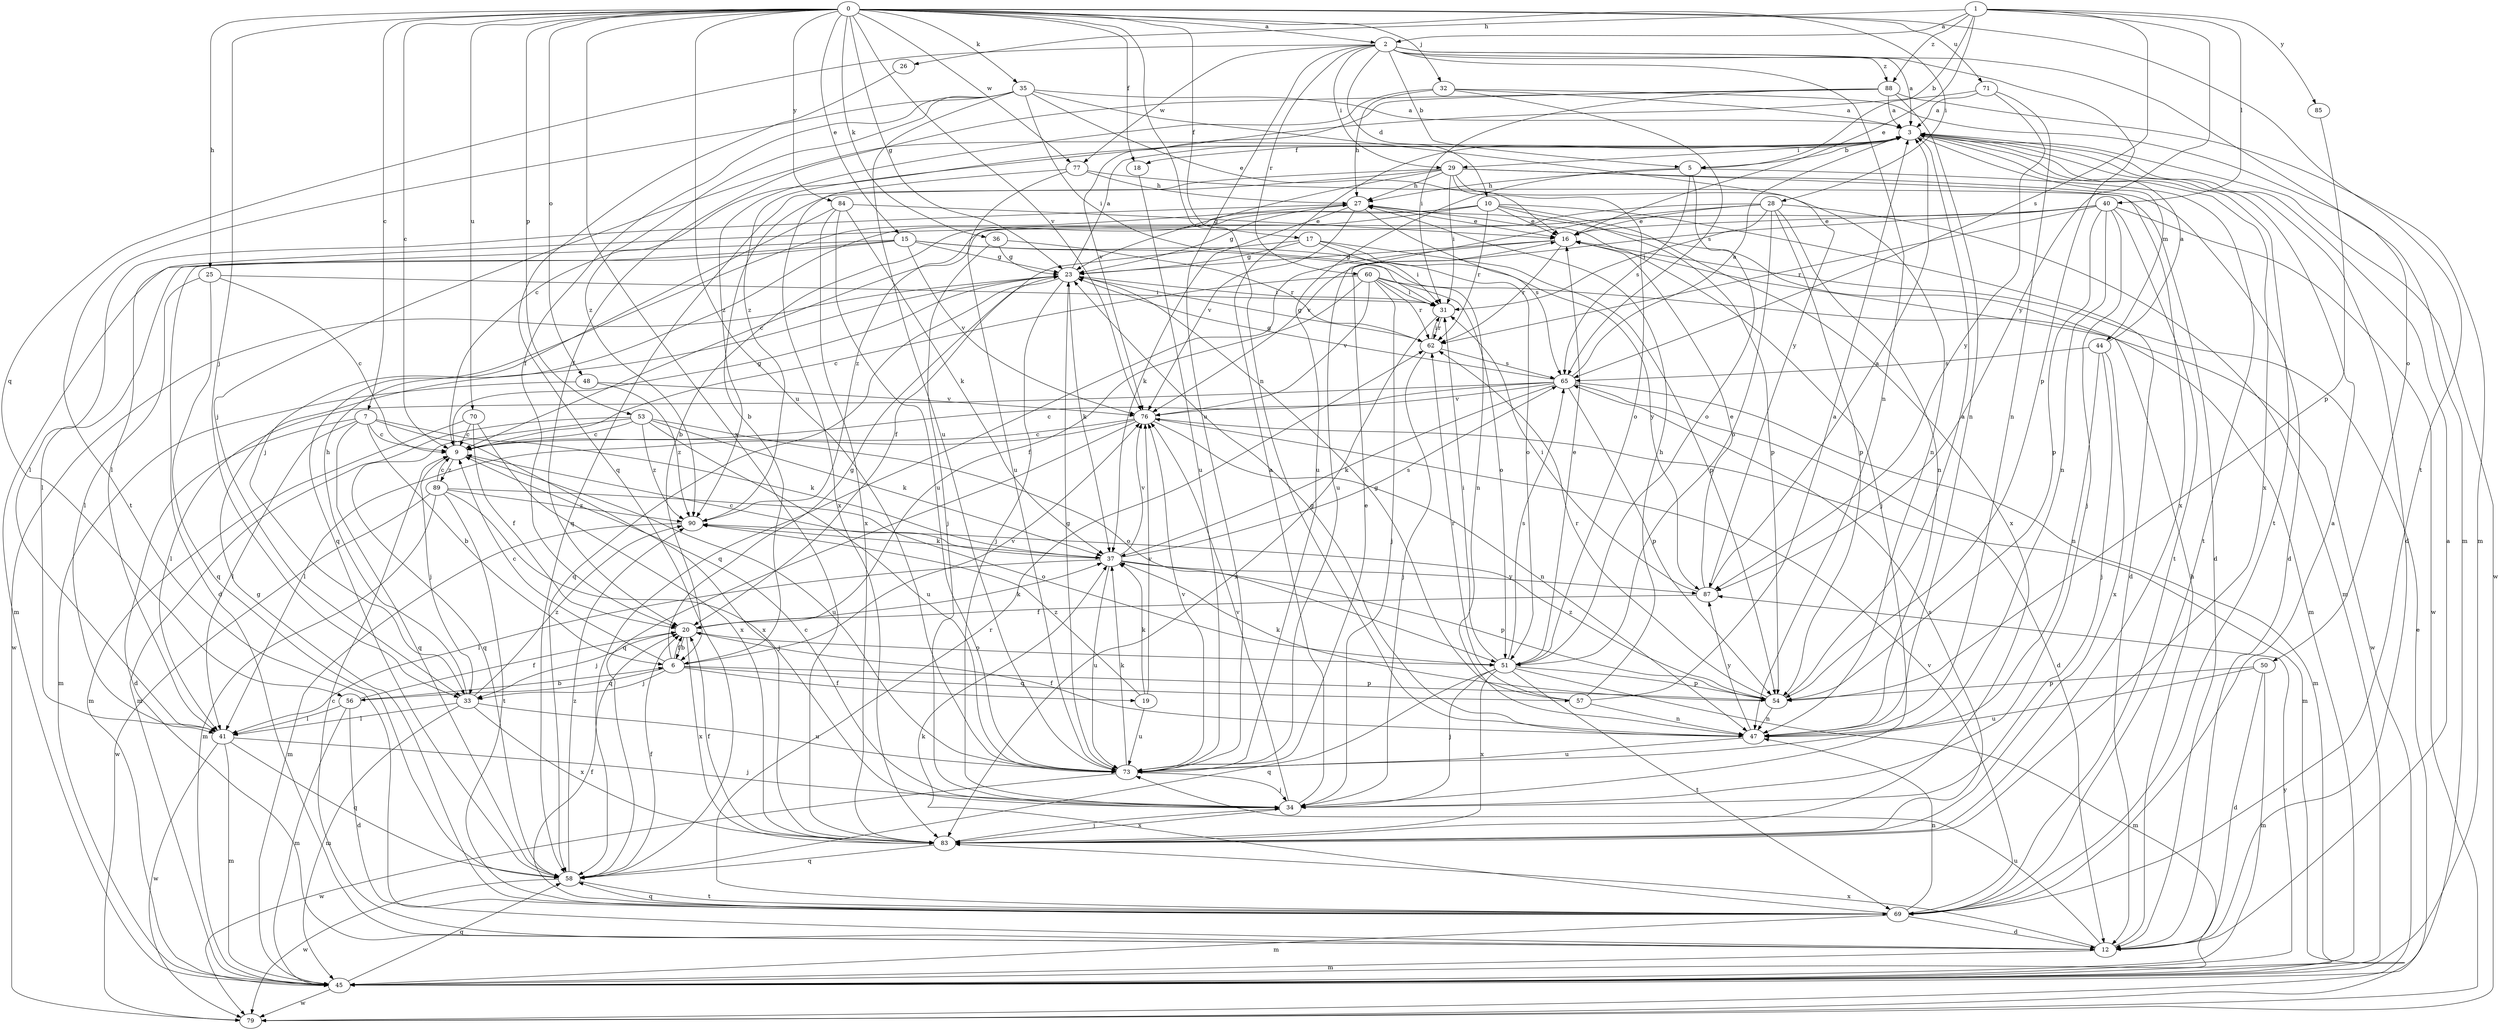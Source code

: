 strict digraph  {
0;
1;
2;
3;
5;
6;
7;
9;
10;
12;
15;
16;
17;
18;
19;
20;
23;
25;
26;
27;
28;
29;
31;
32;
33;
34;
35;
36;
37;
40;
41;
44;
45;
47;
48;
50;
51;
53;
54;
56;
57;
58;
60;
62;
65;
69;
70;
71;
73;
76;
77;
79;
83;
84;
85;
87;
88;
89;
90;
0 -> 2  [label=a];
0 -> 7  [label=c];
0 -> 9  [label=c];
0 -> 15  [label=e];
0 -> 17  [label=f];
0 -> 18  [label=f];
0 -> 23  [label=g];
0 -> 25  [label=h];
0 -> 28  [label=i];
0 -> 32  [label=j];
0 -> 33  [label=j];
0 -> 35  [label=k];
0 -> 36  [label=k];
0 -> 47  [label=n];
0 -> 48  [label=o];
0 -> 53  [label=p];
0 -> 69  [label=t];
0 -> 70  [label=u];
0 -> 71  [label=u];
0 -> 73  [label=u];
0 -> 76  [label=v];
0 -> 77  [label=w];
0 -> 83  [label=x];
0 -> 84  [label=y];
1 -> 2  [label=a];
1 -> 5  [label=b];
1 -> 16  [label=e];
1 -> 26  [label=h];
1 -> 40  [label=l];
1 -> 65  [label=s];
1 -> 85  [label=y];
1 -> 87  [label=y];
1 -> 88  [label=z];
2 -> 3  [label=a];
2 -> 5  [label=b];
2 -> 10  [label=d];
2 -> 29  [label=i];
2 -> 47  [label=n];
2 -> 50  [label=o];
2 -> 54  [label=p];
2 -> 56  [label=q];
2 -> 60  [label=r];
2 -> 73  [label=u];
2 -> 77  [label=w];
2 -> 88  [label=z];
3 -> 5  [label=b];
3 -> 9  [label=c];
3 -> 12  [label=d];
3 -> 18  [label=f];
3 -> 29  [label=i];
3 -> 33  [label=j];
3 -> 44  [label=m];
3 -> 69  [label=t];
3 -> 79  [label=w];
3 -> 83  [label=x];
5 -> 27  [label=h];
5 -> 51  [label=o];
5 -> 65  [label=s];
5 -> 69  [label=t];
5 -> 73  [label=u];
6 -> 9  [label=c];
6 -> 19  [label=f];
6 -> 20  [label=f];
6 -> 23  [label=g];
6 -> 33  [label=j];
6 -> 54  [label=p];
6 -> 56  [label=q];
6 -> 57  [label=q];
6 -> 76  [label=v];
7 -> 6  [label=b];
7 -> 9  [label=c];
7 -> 12  [label=d];
7 -> 37  [label=k];
7 -> 41  [label=l];
7 -> 58  [label=q];
7 -> 83  [label=x];
9 -> 23  [label=g];
9 -> 33  [label=j];
9 -> 73  [label=u];
9 -> 89  [label=z];
10 -> 6  [label=b];
10 -> 12  [label=d];
10 -> 16  [label=e];
10 -> 33  [label=j];
10 -> 54  [label=p];
10 -> 62  [label=r];
10 -> 83  [label=x];
10 -> 90  [label=z];
12 -> 3  [label=a];
12 -> 9  [label=c];
12 -> 27  [label=h];
12 -> 45  [label=m];
12 -> 73  [label=u];
12 -> 83  [label=x];
15 -> 12  [label=d];
15 -> 23  [label=g];
15 -> 41  [label=l];
15 -> 45  [label=m];
15 -> 47  [label=n];
15 -> 51  [label=o];
15 -> 76  [label=v];
16 -> 23  [label=g];
16 -> 45  [label=m];
16 -> 58  [label=q];
16 -> 62  [label=r];
17 -> 20  [label=f];
17 -> 23  [label=g];
17 -> 31  [label=i];
17 -> 54  [label=p];
17 -> 87  [label=y];
18 -> 73  [label=u];
19 -> 37  [label=k];
19 -> 73  [label=u];
19 -> 76  [label=v];
19 -> 90  [label=z];
20 -> 6  [label=b];
20 -> 33  [label=j];
20 -> 37  [label=k];
20 -> 51  [label=o];
20 -> 83  [label=x];
23 -> 3  [label=a];
23 -> 31  [label=i];
23 -> 34  [label=j];
23 -> 37  [label=k];
23 -> 58  [label=q];
23 -> 79  [label=w];
25 -> 9  [label=c];
25 -> 31  [label=i];
25 -> 41  [label=l];
25 -> 58  [label=q];
26 -> 58  [label=q];
27 -> 16  [label=e];
27 -> 23  [label=g];
27 -> 34  [label=j];
27 -> 37  [label=k];
27 -> 41  [label=l];
27 -> 65  [label=s];
27 -> 76  [label=v];
28 -> 9  [label=c];
28 -> 16  [label=e];
28 -> 31  [label=i];
28 -> 45  [label=m];
28 -> 47  [label=n];
28 -> 51  [label=o];
28 -> 54  [label=p];
28 -> 73  [label=u];
29 -> 6  [label=b];
29 -> 12  [label=d];
29 -> 23  [label=g];
29 -> 27  [label=h];
29 -> 31  [label=i];
29 -> 47  [label=n];
29 -> 51  [label=o];
29 -> 58  [label=q];
29 -> 83  [label=x];
31 -> 62  [label=r];
31 -> 83  [label=x];
32 -> 3  [label=a];
32 -> 27  [label=h];
32 -> 45  [label=m];
32 -> 65  [label=s];
32 -> 90  [label=z];
33 -> 27  [label=h];
33 -> 41  [label=l];
33 -> 45  [label=m];
33 -> 73  [label=u];
33 -> 83  [label=x];
33 -> 90  [label=z];
34 -> 3  [label=a];
34 -> 9  [label=c];
34 -> 76  [label=v];
34 -> 83  [label=x];
35 -> 3  [label=a];
35 -> 16  [label=e];
35 -> 20  [label=f];
35 -> 31  [label=i];
35 -> 69  [label=t];
35 -> 73  [label=u];
35 -> 87  [label=y];
35 -> 90  [label=z];
36 -> 23  [label=g];
36 -> 34  [label=j];
36 -> 62  [label=r];
37 -> 9  [label=c];
37 -> 41  [label=l];
37 -> 54  [label=p];
37 -> 65  [label=s];
37 -> 73  [label=u];
37 -> 76  [label=v];
37 -> 87  [label=y];
40 -> 16  [label=e];
40 -> 34  [label=j];
40 -> 41  [label=l];
40 -> 47  [label=n];
40 -> 54  [label=p];
40 -> 62  [label=r];
40 -> 69  [label=t];
40 -> 76  [label=v];
40 -> 79  [label=w];
41 -> 34  [label=j];
41 -> 45  [label=m];
41 -> 58  [label=q];
41 -> 79  [label=w];
44 -> 3  [label=a];
44 -> 34  [label=j];
44 -> 47  [label=n];
44 -> 65  [label=s];
44 -> 83  [label=x];
45 -> 58  [label=q];
45 -> 79  [label=w];
45 -> 87  [label=y];
47 -> 20  [label=f];
47 -> 23  [label=g];
47 -> 73  [label=u];
47 -> 87  [label=y];
48 -> 45  [label=m];
48 -> 76  [label=v];
48 -> 90  [label=z];
50 -> 12  [label=d];
50 -> 45  [label=m];
50 -> 54  [label=p];
50 -> 73  [label=u];
51 -> 16  [label=e];
51 -> 31  [label=i];
51 -> 34  [label=j];
51 -> 45  [label=m];
51 -> 54  [label=p];
51 -> 58  [label=q];
51 -> 65  [label=s];
51 -> 69  [label=t];
51 -> 83  [label=x];
53 -> 9  [label=c];
53 -> 37  [label=k];
53 -> 45  [label=m];
53 -> 51  [label=o];
53 -> 58  [label=q];
53 -> 73  [label=u];
53 -> 90  [label=z];
54 -> 3  [label=a];
54 -> 37  [label=k];
54 -> 47  [label=n];
54 -> 62  [label=r];
54 -> 90  [label=z];
56 -> 6  [label=b];
56 -> 12  [label=d];
56 -> 20  [label=f];
56 -> 41  [label=l];
56 -> 45  [label=m];
57 -> 3  [label=a];
57 -> 23  [label=g];
57 -> 27  [label=h];
57 -> 47  [label=n];
57 -> 62  [label=r];
58 -> 20  [label=f];
58 -> 69  [label=t];
58 -> 79  [label=w];
58 -> 90  [label=z];
60 -> 9  [label=c];
60 -> 20  [label=f];
60 -> 31  [label=i];
60 -> 34  [label=j];
60 -> 51  [label=o];
60 -> 62  [label=r];
60 -> 76  [label=v];
60 -> 79  [label=w];
62 -> 23  [label=g];
62 -> 31  [label=i];
62 -> 34  [label=j];
62 -> 65  [label=s];
65 -> 3  [label=a];
65 -> 9  [label=c];
65 -> 12  [label=d];
65 -> 23  [label=g];
65 -> 37  [label=k];
65 -> 41  [label=l];
65 -> 45  [label=m];
65 -> 54  [label=p];
65 -> 76  [label=v];
69 -> 3  [label=a];
69 -> 12  [label=d];
69 -> 20  [label=f];
69 -> 23  [label=g];
69 -> 37  [label=k];
69 -> 45  [label=m];
69 -> 47  [label=n];
69 -> 58  [label=q];
69 -> 62  [label=r];
69 -> 76  [label=v];
70 -> 9  [label=c];
70 -> 20  [label=f];
70 -> 45  [label=m];
70 -> 83  [label=x];
71 -> 3  [label=a];
71 -> 47  [label=n];
71 -> 87  [label=y];
71 -> 90  [label=z];
73 -> 16  [label=e];
73 -> 23  [label=g];
73 -> 34  [label=j];
73 -> 37  [label=k];
73 -> 76  [label=v];
73 -> 79  [label=w];
76 -> 9  [label=c];
76 -> 41  [label=l];
76 -> 45  [label=m];
76 -> 47  [label=n];
76 -> 58  [label=q];
77 -> 12  [label=d];
77 -> 27  [label=h];
77 -> 73  [label=u];
77 -> 83  [label=x];
79 -> 16  [label=e];
83 -> 20  [label=f];
83 -> 34  [label=j];
83 -> 58  [label=q];
83 -> 65  [label=s];
84 -> 16  [label=e];
84 -> 37  [label=k];
84 -> 58  [label=q];
84 -> 73  [label=u];
84 -> 83  [label=x];
85 -> 54  [label=p];
87 -> 3  [label=a];
87 -> 16  [label=e];
87 -> 20  [label=f];
87 -> 31  [label=i];
88 -> 3  [label=a];
88 -> 20  [label=f];
88 -> 31  [label=i];
88 -> 45  [label=m];
88 -> 47  [label=n];
88 -> 76  [label=v];
89 -> 9  [label=c];
89 -> 34  [label=j];
89 -> 45  [label=m];
89 -> 51  [label=o];
89 -> 69  [label=t];
89 -> 79  [label=w];
89 -> 90  [label=z];
90 -> 37  [label=k];
90 -> 45  [label=m];
}

